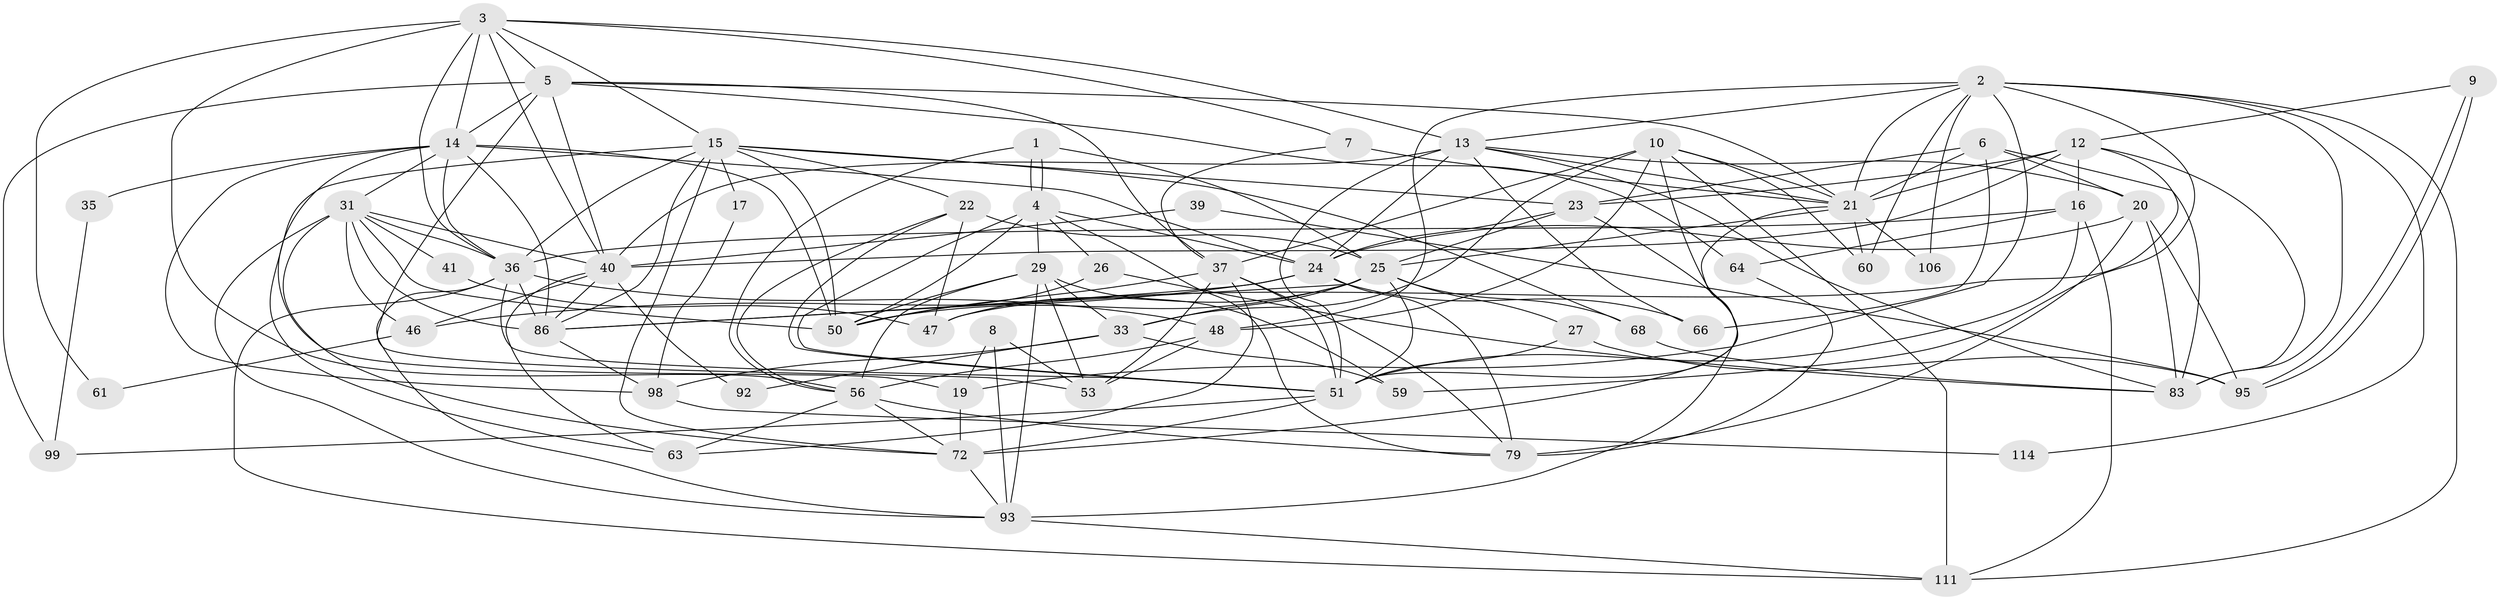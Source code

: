 // original degree distribution, {4: 0.2809917355371901, 6: 0.06611570247933884, 3: 0.2644628099173554, 5: 0.23140495867768596, 2: 0.11570247933884298, 7: 0.03305785123966942, 8: 0.008264462809917356}
// Generated by graph-tools (version 1.1) at 2025/14/03/09/25 04:14:57]
// undirected, 60 vertices, 171 edges
graph export_dot {
graph [start="1"]
  node [color=gray90,style=filled];
  1;
  2 [super="+78+18"];
  3 [super="+120+58+55"];
  4 [super="+11"];
  5 [super="+90"];
  6 [super="+110"];
  7;
  8;
  9;
  10 [super="+34+28"];
  12 [super="+82+67"];
  13 [super="+74+107"];
  14 [super="+32"];
  15 [super="+97"];
  16;
  17;
  19 [super="+89"];
  20 [super="+54"];
  21 [super="+80"];
  22 [super="+88"];
  23 [super="+44"];
  24 [super="+62+42"];
  25 [super="+100+104+101"];
  26;
  27;
  29 [super="+87+69"];
  31 [super="+81"];
  33 [super="+77"];
  35;
  36 [super="+85+45+43"];
  37 [super="+70+91+38"];
  39;
  40 [super="+112+94"];
  41;
  46 [super="+84"];
  47;
  48 [super="+115"];
  50 [super="+121+75"];
  51 [super="+71+105"];
  53;
  56 [super="+109+57"];
  59;
  60;
  61;
  63;
  64;
  66;
  68;
  72 [super="+119"];
  79;
  83 [super="+103"];
  86 [super="+108"];
  92;
  93 [super="+96"];
  95;
  98;
  99;
  106;
  111;
  114;
  1 -- 4;
  1 -- 4;
  1 -- 56;
  1 -- 25;
  2 -- 111;
  2 -- 59;
  2 -- 60;
  2 -- 13;
  2 -- 106;
  2 -- 114;
  2 -- 19;
  2 -- 21;
  2 -- 48;
  2 -- 83;
  3 -- 36;
  3 -- 5;
  3 -- 7;
  3 -- 56;
  3 -- 61 [weight=2];
  3 -- 13;
  3 -- 14;
  3 -- 15;
  3 -- 40;
  4 -- 79;
  4 -- 26;
  4 -- 51;
  4 -- 29;
  4 -- 24;
  4 -- 50 [weight=2];
  5 -- 64;
  5 -- 99;
  5 -- 14 [weight=2];
  5 -- 53;
  5 -- 40;
  5 -- 21;
  5 -- 37;
  6 -- 23;
  6 -- 20;
  6 -- 66;
  6 -- 83;
  6 -- 21;
  7 -- 37;
  7 -- 21;
  8 -- 93;
  8 -- 53;
  8 -- 19;
  9 -- 95;
  9 -- 95;
  9 -- 12;
  10 -- 72 [weight=2];
  10 -- 111;
  10 -- 33;
  10 -- 48;
  10 -- 21;
  10 -- 37;
  10 -- 60;
  12 -- 16;
  12 -- 23;
  12 -- 47;
  12 -- 21;
  12 -- 83;
  12 -- 40;
  13 -- 51;
  13 -- 20;
  13 -- 24;
  13 -- 21;
  13 -- 66;
  13 -- 83;
  13 -- 40;
  14 -- 98;
  14 -- 31;
  14 -- 50;
  14 -- 35;
  14 -- 36;
  14 -- 19;
  14 -- 86;
  14 -- 24;
  15 -- 63;
  15 -- 36;
  15 -- 50;
  15 -- 68;
  15 -- 72;
  15 -- 17;
  15 -- 23;
  15 -- 22;
  15 -- 86;
  16 -- 64;
  16 -- 111;
  16 -- 51;
  16 -- 36;
  17 -- 98;
  19 -- 72 [weight=2];
  20 -- 95;
  20 -- 24;
  20 -- 83;
  20 -- 79;
  21 -- 106 [weight=2];
  21 -- 51;
  21 -- 25;
  21 -- 60;
  22 -- 51;
  22 -- 56;
  22 -- 47;
  22 -- 25;
  23 -- 25;
  23 -- 93;
  23 -- 24;
  24 -- 66 [weight=2];
  24 -- 46;
  24 -- 79 [weight=2];
  24 -- 86;
  25 -- 68;
  25 -- 51;
  25 -- 86;
  25 -- 27;
  25 -- 47;
  25 -- 50;
  25 -- 33;
  26 -- 50;
  26 -- 83;
  27 -- 95;
  27 -- 51;
  29 -- 93;
  29 -- 53;
  29 -- 56;
  29 -- 59;
  29 -- 50;
  29 -- 33;
  31 -- 41;
  31 -- 50;
  31 -- 72;
  31 -- 86;
  31 -- 36;
  31 -- 46;
  31 -- 93;
  31 -- 40;
  33 -- 59;
  33 -- 92;
  33 -- 98;
  35 -- 99;
  36 -- 51;
  36 -- 93;
  36 -- 48;
  36 -- 86;
  36 -- 111;
  37 -- 63;
  37 -- 79;
  37 -- 53;
  37 -- 50;
  37 -- 51;
  39 -- 95;
  39 -- 40;
  40 -- 92;
  40 -- 86;
  40 -- 46;
  40 -- 63;
  41 -- 47;
  46 -- 61;
  48 -- 56;
  48 -- 53;
  51 -- 99;
  51 -- 72;
  56 -- 63;
  56 -- 72;
  56 -- 79;
  64 -- 79;
  68 -- 83;
  72 -- 93;
  86 -- 98;
  93 -- 111;
  98 -- 114;
}
